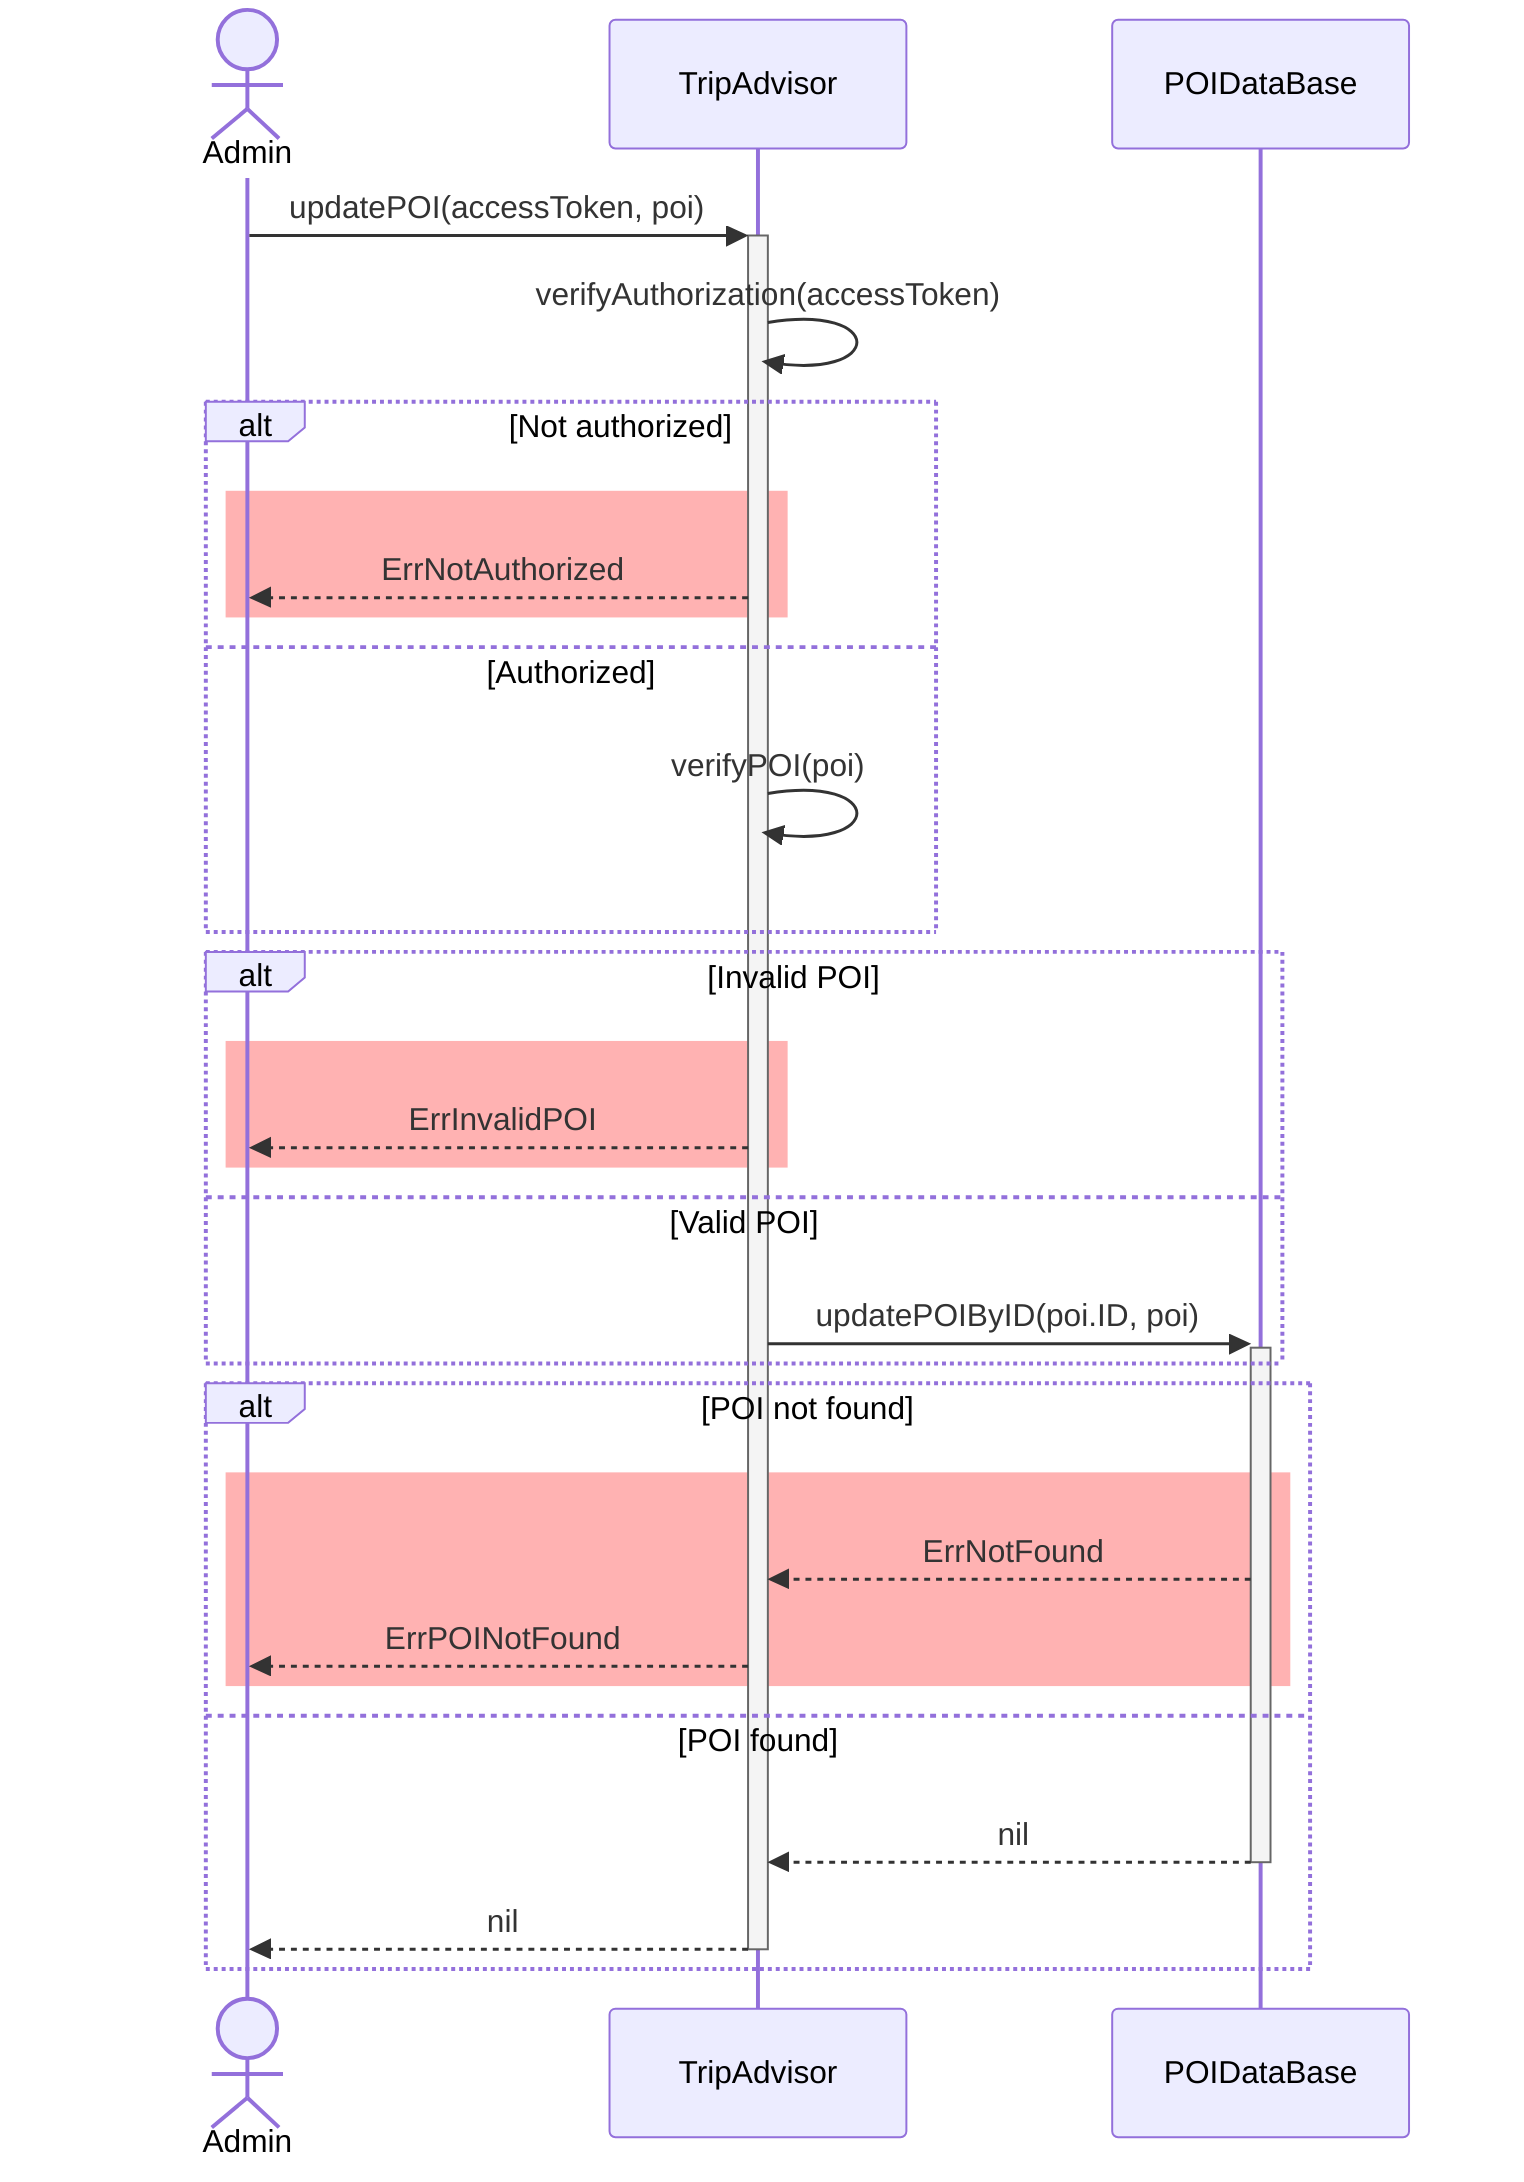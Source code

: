 %% @backgroundColor(Gray)

sequenceDiagram
	actor Admin as Admin
	participant Trip as TripAdvisor
	participant DB as POIDataBase

	Admin->>+Trip: updatePOI(accessToken, poi)

		Trip->>Trip: verifyAuthorization(accessToken)
		alt Not authorized
			rect rgba(255, 0, 0, 0.3)
				Trip-->>Admin: ErrNotAuthorized
			end
		else Authorized
			Trip->>Trip: verifyPOI(poi)
		end


		alt Invalid POI
			rect rgba(255, 0, 0, 0.3)
				Trip-->>Admin: ErrInvalidPOI
			end
		else Valid POI
			Trip->>+DB: updatePOIByID(poi.ID, poi)
		end

		alt POI not found
			rect rgba(255, 0, 0, 0.3)
				DB-->>Trip: ErrNotFound
				Trip-->>Admin: ErrPOINotFound
			end
		else POI found
			DB-->>-Trip: nil
			Trip-->>-Admin: nil
		end